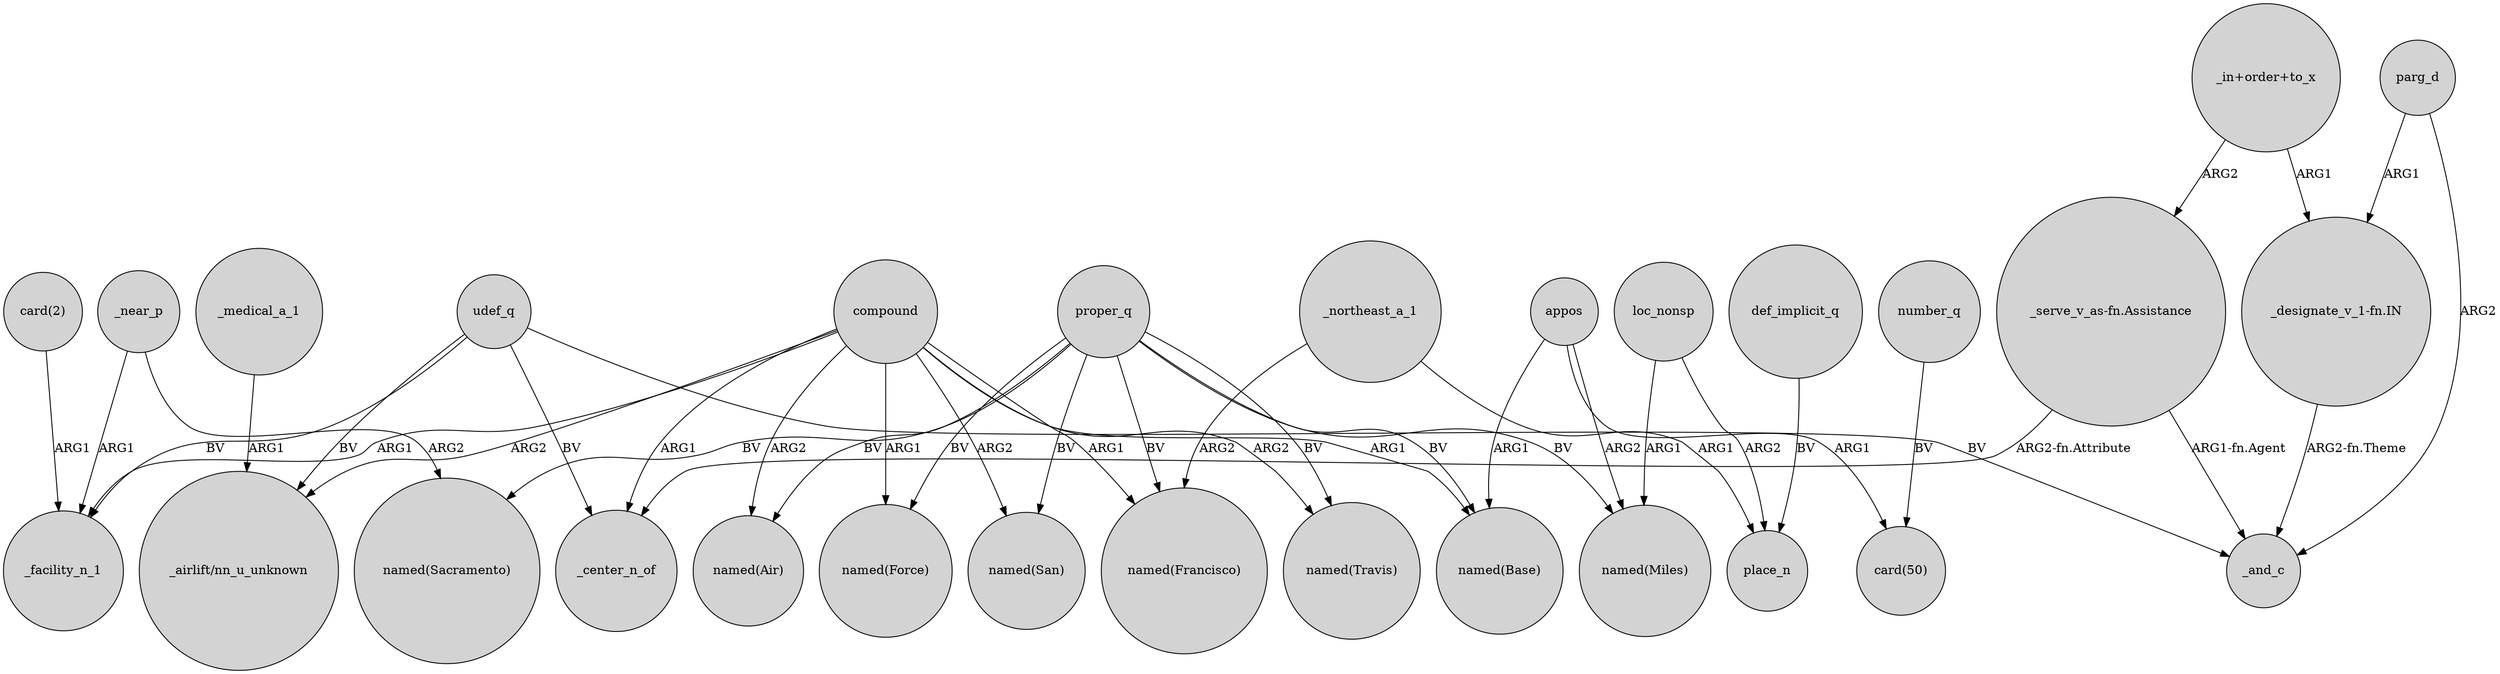 digraph {
	node [shape=circle style=filled]
	compound -> "_airlift/nn_u_unknown" [label=ARG2]
	appos -> "named(Base)" [label=ARG1]
	compound -> "named(Base)" [label=ARG1]
	udef_q -> _facility_n_1 [label=BV]
	appos -> "named(Miles)" [label=ARG2]
	number_q -> "card(50)" [label=BV]
	loc_nonsp -> "named(Miles)" [label=ARG1]
	"_serve_v_as-fn.Assistance" -> _center_n_of [label="ARG2-fn.Attribute"]
	_northeast_a_1 -> place_n [label=ARG1]
	_near_p -> _facility_n_1 [label=ARG1]
	proper_q -> "named(Francisco)" [label=BV]
	compound -> "named(San)" [label=ARG2]
	udef_q -> "_airlift/nn_u_unknown" [label=BV]
	appos -> "card(50)" [label=ARG1]
	proper_q -> "named(Air)" [label=BV]
	"_in+order+to_x" -> "_serve_v_as-fn.Assistance" [label=ARG2]
	compound -> "named(Air)" [label=ARG2]
	compound -> "named(Force)" [label=ARG1]
	compound -> "named(Travis)" [label=ARG2]
	_northeast_a_1 -> "named(Francisco)" [label=ARG2]
	def_implicit_q -> place_n [label=BV]
	"_in+order+to_x" -> "_designate_v_1-fn.IN" [label=ARG1]
	proper_q -> "named(Force)" [label=BV]
	udef_q -> _center_n_of [label=BV]
	parg_d -> _and_c [label=ARG2]
	_medical_a_1 -> "_airlift/nn_u_unknown" [label=ARG1]
	parg_d -> "_designate_v_1-fn.IN" [label=ARG1]
	proper_q -> "named(Miles)" [label=BV]
	"_serve_v_as-fn.Assistance" -> _and_c [label="ARG1-fn.Agent"]
	compound -> _center_n_of [label=ARG1]
	compound -> "named(Francisco)" [label=ARG1]
	"_designate_v_1-fn.IN" -> _and_c [label="ARG2-fn.Theme"]
	compound -> _facility_n_1 [label=ARG1]
	loc_nonsp -> place_n [label=ARG2]
	proper_q -> "named(Sacramento)" [label=BV]
	proper_q -> "named(Travis)" [label=BV]
	proper_q -> "named(San)" [label=BV]
	"card(2)" -> _facility_n_1 [label=ARG1]
	_near_p -> "named(Sacramento)" [label=ARG2]
	udef_q -> _and_c [label=BV]
	proper_q -> "named(Base)" [label=BV]
}
